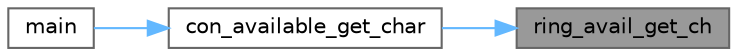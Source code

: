 digraph "ring_avail_get_ch"
{
 // LATEX_PDF_SIZE
  bgcolor="transparent";
  edge [fontname=Helvetica,fontsize=10,labelfontname=Helvetica,labelfontsize=10];
  node [fontname=Helvetica,fontsize=10,shape=box,height=0.2,width=0.4];
  rankdir="RL";
  Node1 [label="ring_avail_get_ch",height=0.2,width=0.4,color="gray40", fillcolor="grey60", style="filled", fontcolor="black",tooltip="It returns the number of availabe bytes in the specified ring. It is a non blocking function."];
  Node1 -> Node2 [dir="back",color="steelblue1",style="solid"];
  Node2 [label="con_available_get_char",height=0.2,width=0.4,color="grey40", fillcolor="white", style="filled",URL="$serial_8c.html#ac4df6fea69f040586ef360ff73ccda80",tooltip="Used to verify the availability in the actual console buffer. It is a non blocking function."];
  Node2 -> Node3 [dir="back",color="steelblue1",style="solid"];
  Node3 [label="main",height=0.2,width=0.4,color="grey40", fillcolor="white", style="filled",URL="$tester-ps2-msx_8cpp.html#a840291bc02cba5474a4cb46a9b9566fe",tooltip=" "];
}
